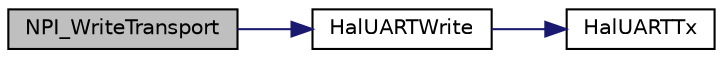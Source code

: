 digraph "NPI_WriteTransport"
{
  edge [fontname="Helvetica",fontsize="10",labelfontname="Helvetica",labelfontsize="10"];
  node [fontname="Helvetica",fontsize="10",shape=record];
  rankdir="LR";
  Node1 [label="NPI_WriteTransport",height=0.2,width=0.4,color="black", fillcolor="grey75", style="filled" fontcolor="black"];
  Node1 -> Node2 [color="midnightblue",fontsize="10",style="solid",fontname="Helvetica"];
  Node2 [label="HalUARTWrite",height=0.2,width=0.4,color="black", fillcolor="white", style="filled",URL="$hal__uart_8h.html#a327884708251d2083ed6ca5fcff747c7"];
  Node2 -> Node3 [color="midnightblue",fontsize="10",style="solid",fontname="Helvetica"];
  Node3 [label="HalUARTTx",height=0.2,width=0.4,color="black", fillcolor="white", style="filled",URL="$__hal__uart__usb_8c.html#a5b5d4c4a0e9931f641fe5324ce8e8825"];
}

